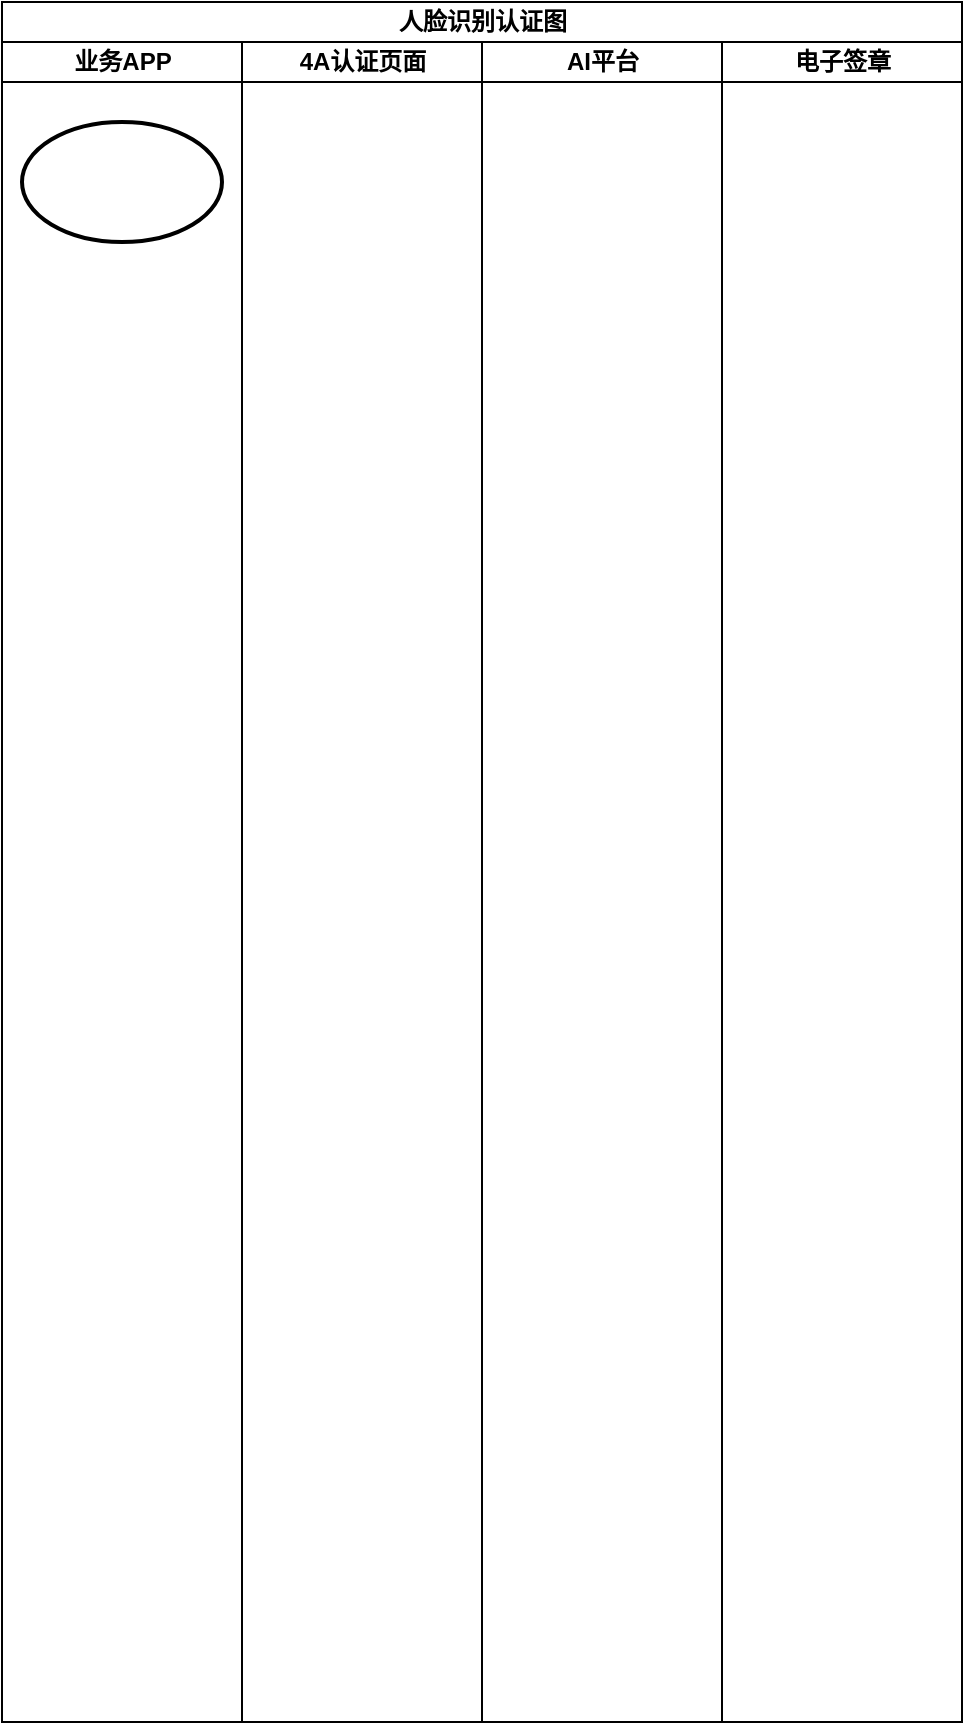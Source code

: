 <mxfile version="20.8.16" type="github">
  <diagram name="第 1 页" id="5AQuxdkM05kk_FZeY26e">
    <mxGraphModel dx="670" dy="278" grid="1" gridSize="10" guides="1" tooltips="1" connect="1" arrows="1" fold="1" page="1" pageScale="1" pageWidth="827" pageHeight="1169" math="0" shadow="0">
      <root>
        <mxCell id="0" />
        <mxCell id="1" parent="0" />
        <mxCell id="dmObhrlyZNTn6bsTrNyk-1" value="人脸识别认证图" style="swimlane;childLayout=stackLayout;resizeParent=1;resizeParentMax=0;startSize=20;html=1;" vertex="1" parent="1">
          <mxGeometry x="140" y="40" width="480" height="860" as="geometry" />
        </mxCell>
        <mxCell id="dmObhrlyZNTn6bsTrNyk-2" value="业务APP" style="swimlane;startSize=20;html=1;" vertex="1" parent="dmObhrlyZNTn6bsTrNyk-1">
          <mxGeometry y="20" width="120" height="840" as="geometry" />
        </mxCell>
        <mxCell id="dmObhrlyZNTn6bsTrNyk-6" value="" style="strokeWidth=2;html=1;shape=mxgraph.flowchart.start_1;whiteSpace=wrap;" vertex="1" parent="dmObhrlyZNTn6bsTrNyk-2">
          <mxGeometry x="10.0" y="40" width="100" height="60" as="geometry" />
        </mxCell>
        <mxCell id="dmObhrlyZNTn6bsTrNyk-3" value="4A认证页面" style="swimlane;startSize=20;html=1;" vertex="1" parent="dmObhrlyZNTn6bsTrNyk-1">
          <mxGeometry x="120" y="20" width="120" height="840" as="geometry" />
        </mxCell>
        <mxCell id="dmObhrlyZNTn6bsTrNyk-4" value="AI平台" style="swimlane;startSize=20;html=1;" vertex="1" parent="dmObhrlyZNTn6bsTrNyk-1">
          <mxGeometry x="240" y="20" width="120" height="840" as="geometry" />
        </mxCell>
        <mxCell id="dmObhrlyZNTn6bsTrNyk-5" value="电子签章" style="swimlane;startSize=20;html=1;" vertex="1" parent="dmObhrlyZNTn6bsTrNyk-1">
          <mxGeometry x="360" y="20" width="120" height="840" as="geometry" />
        </mxCell>
      </root>
    </mxGraphModel>
  </diagram>
</mxfile>
